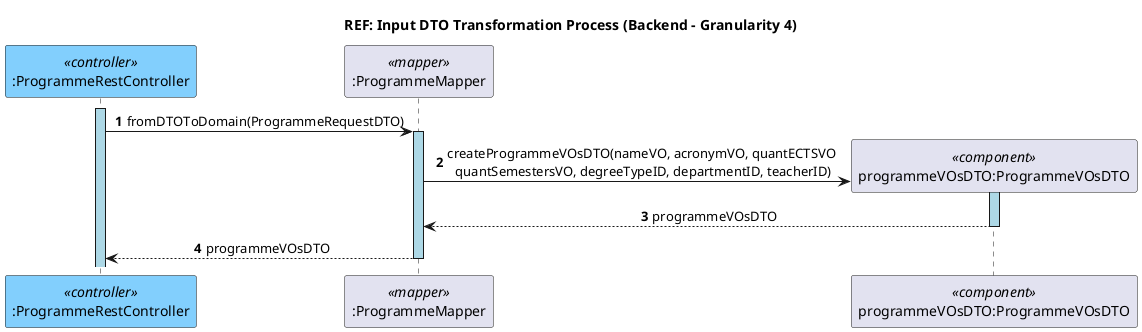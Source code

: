 @startuml
title REF: Input DTO Transformation Process (Backend - Granularity 4)
skinparam sequenceLifeLineBackgroundColor lightblue
skinparam sequenceMessageAlign center
autonumber

participant ":ProgrammeRestController" as RestController <<controller>> #82CFFD
participant ":ProgrammeMapper" as ProgrammeMapper <<mapper>>
participant "programmeVOsDTO:ProgrammeVOsDTO" as ProgrammeVOsDTO <<component>>

activate RestController
RestController -> ProgrammeMapper ++: fromDTOToDomain(ProgrammeRequestDTO)
ProgrammeMapper -> ProgrammeVOsDTO**: createProgrammeVOsDTO(nameVO, acronymVO, quantECTSVO \nquantSemestersVO, degreeTypeID, departmentID, teacherID)
activate ProgrammeVOsDTO
ProgrammeVOsDTO --> ProgrammeMapper--: programmeVOsDTO
ProgrammeMapper --> RestController--: programmeVOsDTO
@enduml